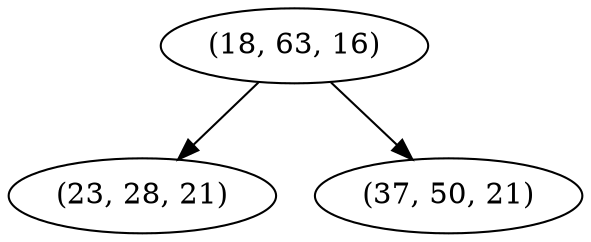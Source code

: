 digraph tree {
    "(18, 63, 16)";
    "(23, 28, 21)";
    "(37, 50, 21)";
    "(18, 63, 16)" -> "(23, 28, 21)";
    "(18, 63, 16)" -> "(37, 50, 21)";
}
